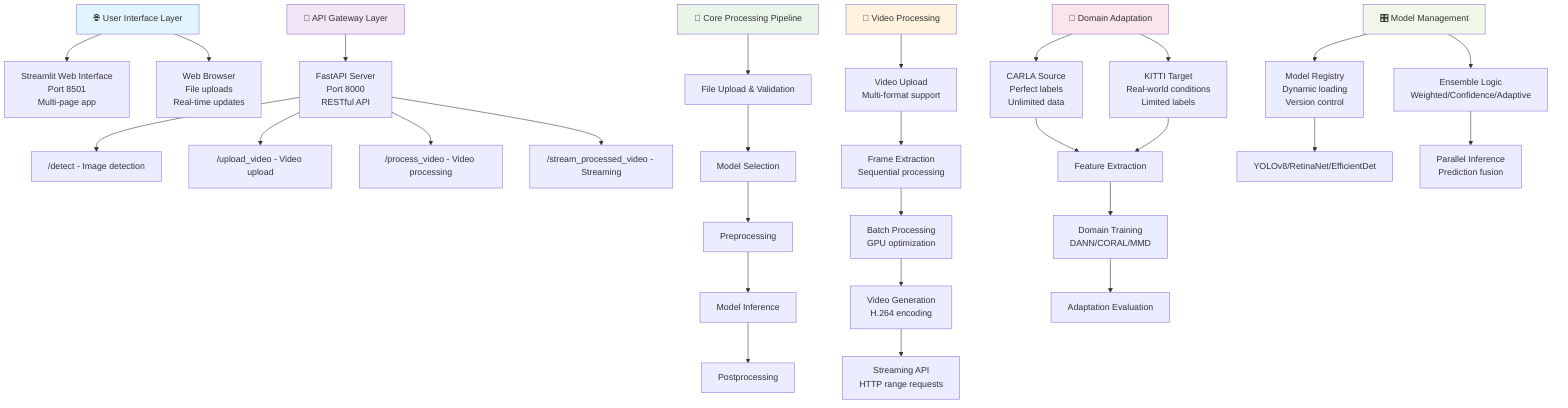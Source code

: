 graph TD
    A["🌐 User Interface Layer"] --> B["Streamlit Web Interface<br/>Port 8501<br/>Multi-page app"]
    A --> C["Web Browser<br/>File uploads<br/>Real-time updates"]
    
    D["🌉 API Gateway Layer"] --> E["FastAPI Server<br/>Port 8000<br/>RESTful API"]
    E --> F["/detect - Image detection"]
    E --> G["/upload_video - Video upload"]
    E --> H["/process_video - Video processing"]
    E --> I["/stream_processed_video - Streaming"]
    
    J["🔧 Core Processing Pipeline"] --> K["File Upload & Validation"]
    K --> L["Model Selection"]
    L --> M["Preprocessing"]
    M --> N["Model Inference"]
    N --> O["Postprocessing"]
    
    P["🎥 Video Processing"] --> Q["Video Upload<br/>Multi-format support"]
    Q --> R["Frame Extraction<br/>Sequential processing"]
    R --> S["Batch Processing<br/>GPU optimization"]
    S --> T["Video Generation<br/>H.264 encoding"]
    T --> U["Streaming API<br/>HTTP range requests"]
    
    V["🌉 Domain Adaptation"] --> W["CARLA Source<br/>Perfect labels<br/>Unlimited data"]
    V --> X["KITTI Target<br/>Real-world conditions<br/>Limited labels"]
    W --> Y["Feature Extraction"]
    X --> Y
    Y --> Z["Domain Training<br/>DANN/CORAL/MMD"]
    Z --> AA["Adaptation Evaluation"]
    
    BB["🎛️ Model Management"] --> CC["Model Registry<br/>Dynamic loading<br/>Version control"]
    BB --> DD["Ensemble Logic<br/>Weighted/Confidence/Adaptive"]
    CC --> EE["YOLOv8/RetinaNet/EfficientDet"]
    DD --> FF["Parallel Inference<br/>Prediction fusion"]
    
    style A fill:#e1f5fe
    style D fill:#f3e5f5
    style J fill:#e8f5e8
    style P fill:#fff3e0
    style V fill:#fce4ec
    style BB fill:#f1f8e9